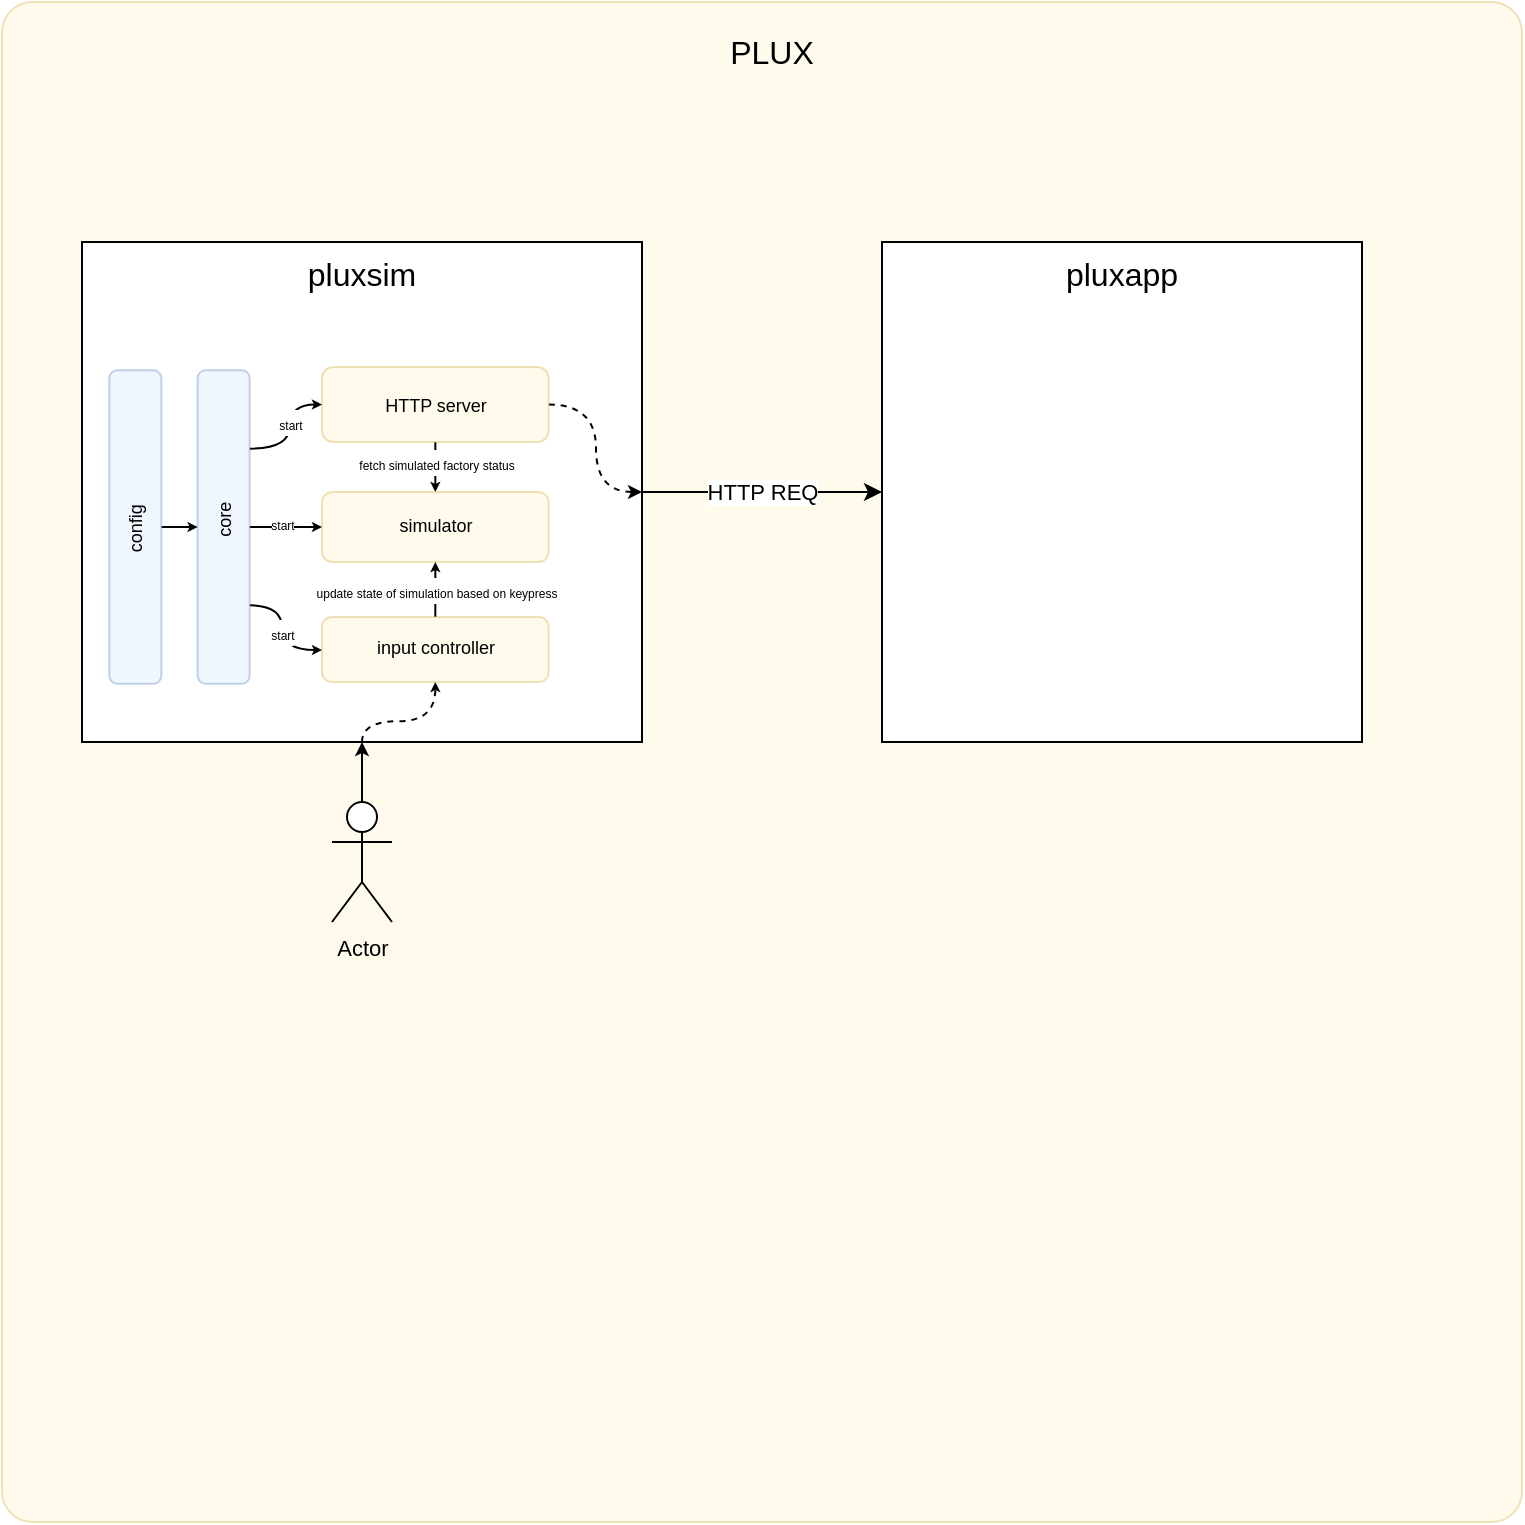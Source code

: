 <mxfile version="20.6.0" type="device"><diagram id="tv-yOtPt2f4bTg7NZrDB" name="Page-1"><mxGraphModel dx="813" dy="449" grid="1" gridSize="10" guides="1" tooltips="1" connect="1" arrows="1" fold="1" page="1" pageScale="1" pageWidth="850" pageHeight="850" math="0" shadow="0"><root><mxCell id="0"/><mxCell id="1" parent="0"/><mxCell id="d_bq2zAmsrZamB00OU60-1" value="" style="rounded=1;whiteSpace=wrap;html=1;arcSize=2;opacity=40;movable=1;resizable=1;rotatable=1;deletable=1;editable=1;connectable=1;fillColor=#fff2cc;strokeColor=#d6b656;" vertex="1" parent="1"><mxGeometry x="40" y="40" width="760" height="760" as="geometry"/></mxCell><mxCell id="d_bq2zAmsrZamB00OU60-12" value="" style="group;rounded=0;" vertex="1" connectable="0" parent="1"><mxGeometry x="80" y="160" width="280" height="250" as="geometry"/></mxCell><mxCell id="d_bq2zAmsrZamB00OU60-2" value="" style="rounded=0;whiteSpace=wrap;html=1;" vertex="1" parent="d_bq2zAmsrZamB00OU60-12"><mxGeometry width="280" height="250.0" as="geometry"/></mxCell><mxCell id="d_bq2zAmsrZamB00OU60-32" style="edgeStyle=orthogonalEdgeStyle;curved=1;rounded=0;orthogonalLoop=1;jettySize=auto;html=1;exitX=0.5;exitY=1;exitDx=0;exitDy=0;entryX=0.5;entryY=1;entryDx=0;entryDy=0;labelBackgroundColor=#FFFFFF;fontSize=11;endSize=2;dashed=1;" edge="1" parent="d_bq2zAmsrZamB00OU60-12" source="d_bq2zAmsrZamB00OU60-2" target="d_bq2zAmsrZamB00OU60-18"><mxGeometry relative="1" as="geometry"><Array as="points"><mxPoint x="140" y="239.583"/><mxPoint x="177" y="239.583"/></Array></mxGeometry></mxCell><mxCell id="d_bq2zAmsrZamB00OU60-11" value="pluxsim" style="text;html=1;strokeColor=none;fillColor=none;align=center;verticalAlign=middle;whiteSpace=wrap;rounded=0;fontSize=16;opacity=40;" vertex="1" parent="d_bq2zAmsrZamB00OU60-12"><mxGeometry x="105" width="70" height="31.25" as="geometry"/></mxCell><mxCell id="d_bq2zAmsrZamB00OU60-20" style="edgeStyle=orthogonalEdgeStyle;rounded=0;orthogonalLoop=1;jettySize=auto;html=1;exitX=1;exitY=0.5;exitDx=0;exitDy=0;entryX=1;entryY=0.5;entryDx=0;entryDy=0;labelBackgroundColor=#FFFFFF;fontSize=11;dashed=1;curved=1;endSize=4;" edge="1" parent="d_bq2zAmsrZamB00OU60-12" source="d_bq2zAmsrZamB00OU60-16" target="d_bq2zAmsrZamB00OU60-2"><mxGeometry relative="1" as="geometry"><Array as="points"><mxPoint x="257" y="81"/><mxPoint x="257" y="125"/></Array></mxGeometry></mxCell><mxCell id="d_bq2zAmsrZamB00OU60-21" value="&lt;font style=&quot;font-size: 6px;&quot;&gt;fetch simulated factory status&lt;/font&gt;" style="rounded=0;orthogonalLoop=1;jettySize=auto;html=1;exitX=0.5;exitY=1;exitDx=0;exitDy=0;entryX=0.5;entryY=0;entryDx=0;entryDy=0;labelBackgroundColor=#FFFFFF;fontSize=11;endSize=2;" edge="1" parent="d_bq2zAmsrZamB00OU60-12" source="d_bq2zAmsrZamB00OU60-16" target="d_bq2zAmsrZamB00OU60-17"><mxGeometry x="-0.2" relative="1" as="geometry"><mxPoint as="offset"/></mxGeometry></mxCell><mxCell id="d_bq2zAmsrZamB00OU60-16" value="" style="rounded=1;whiteSpace=wrap;html=1;fontSize=16;opacity=40;fillColor=#fff2cc;strokeColor=#d6b656;" vertex="1" parent="d_bq2zAmsrZamB00OU60-12"><mxGeometry x="120" y="62.5" width="113.33" height="37.5" as="geometry"/></mxCell><mxCell id="d_bq2zAmsrZamB00OU60-17" value="" style="rounded=1;whiteSpace=wrap;html=1;fontSize=16;opacity=40;fillColor=#fff2cc;strokeColor=#d6b656;" vertex="1" parent="d_bq2zAmsrZamB00OU60-12"><mxGeometry x="120" y="125" width="113.33" height="35" as="geometry"/></mxCell><mxCell id="d_bq2zAmsrZamB00OU60-22" value="&lt;font style=&quot;font-size: 6px;&quot;&gt;update state of simulation based on keypress&lt;/font&gt;" style="edgeStyle=none;rounded=0;orthogonalLoop=1;jettySize=auto;html=1;exitX=0.5;exitY=0;exitDx=0;exitDy=0;entryX=0.5;entryY=1;entryDx=0;entryDy=0;labelBackgroundColor=#FFFFFF;fontSize=11;endSize=2;" edge="1" parent="d_bq2zAmsrZamB00OU60-12" source="d_bq2zAmsrZamB00OU60-18" target="d_bq2zAmsrZamB00OU60-17"><mxGeometry relative="1" as="geometry"/></mxCell><mxCell id="d_bq2zAmsrZamB00OU60-18" value="" style="rounded=1;whiteSpace=wrap;html=1;fontSize=16;opacity=40;fillColor=#fff2cc;strokeColor=#d6b656;" vertex="1" parent="d_bq2zAmsrZamB00OU60-12"><mxGeometry x="120" y="187.5" width="113.33" height="32.5" as="geometry"/></mxCell><mxCell id="d_bq2zAmsrZamB00OU60-24" value="&lt;font style=&quot;font-size: 6px;&quot;&gt;start&lt;/font&gt;" style="edgeStyle=none;rounded=0;orthogonalLoop=1;jettySize=auto;html=1;entryX=0;entryY=0.5;entryDx=0;entryDy=0;labelBackgroundColor=#FFFFFF;fontSize=11;endSize=2;exitX=0.5;exitY=1;exitDx=0;exitDy=0;" edge="1" parent="d_bq2zAmsrZamB00OU60-12" source="d_bq2zAmsrZamB00OU60-27" target="d_bq2zAmsrZamB00OU60-17"><mxGeometry x="-0.106" y="3" relative="1" as="geometry"><mxPoint x="86.66" y="145.833" as="sourcePoint"/><mxPoint as="offset"/></mxGeometry></mxCell><mxCell id="d_bq2zAmsrZamB00OU60-26" value="&lt;font style=&quot;font-size: 6px;&quot;&gt;start&lt;/font&gt;" style="edgeStyle=orthogonalEdgeStyle;rounded=0;orthogonalLoop=1;jettySize=auto;html=1;exitX=0.25;exitY=1;exitDx=0;exitDy=0;entryX=0;entryY=0.5;entryDx=0;entryDy=0;labelBackgroundColor=#FFFFFF;fontSize=11;endSize=2;curved=1;" edge="1" parent="d_bq2zAmsrZamB00OU60-12" source="d_bq2zAmsrZamB00OU60-27" target="d_bq2zAmsrZamB00OU60-18"><mxGeometry relative="1" as="geometry"><mxPoint x="86.66" y="187.5" as="sourcePoint"/><Array as="points"><mxPoint x="100" y="182"/><mxPoint x="100" y="204"/><mxPoint x="120" y="204"/></Array></mxGeometry></mxCell><mxCell id="d_bq2zAmsrZamB00OU60-33" value="&lt;font style=&quot;font-size: 6px;&quot;&gt;start&lt;/font&gt;" style="edgeStyle=orthogonalEdgeStyle;curved=1;rounded=0;orthogonalLoop=1;jettySize=auto;html=1;exitX=0.75;exitY=1;exitDx=0;exitDy=0;labelBackgroundColor=#FFFFFF;fontSize=11;endSize=2;" edge="1" parent="d_bq2zAmsrZamB00OU60-12" source="d_bq2zAmsrZamB00OU60-27" target="d_bq2zAmsrZamB00OU60-16"><mxGeometry x="0.144" relative="1" as="geometry"><mxPoint as="offset"/></mxGeometry></mxCell><mxCell id="d_bq2zAmsrZamB00OU60-27" value="" style="rounded=1;whiteSpace=wrap;html=1;fontSize=16;opacity=40;rotation=-90;fillColor=#dae8fc;strokeColor=#6c8ebf;" vertex="1" parent="d_bq2zAmsrZamB00OU60-12"><mxGeometry x="-7.5" y="129.482" width="156.66" height="26.042" as="geometry"/></mxCell><mxCell id="d_bq2zAmsrZamB00OU60-29" style="edgeStyle=orthogonalEdgeStyle;curved=1;rounded=0;orthogonalLoop=1;jettySize=auto;html=1;exitX=0.5;exitY=1;exitDx=0;exitDy=0;entryX=0.5;entryY=0;entryDx=0;entryDy=0;labelBackgroundColor=#FFFFFF;fontSize=11;endSize=2;" edge="1" parent="d_bq2zAmsrZamB00OU60-12" source="d_bq2zAmsrZamB00OU60-28" target="d_bq2zAmsrZamB00OU60-27"><mxGeometry relative="1" as="geometry"/></mxCell><mxCell id="d_bq2zAmsrZamB00OU60-28" value="&lt;span style=&quot;font-size: 11px;&quot;&gt;&lt;br&gt;&lt;/span&gt;" style="rounded=1;whiteSpace=wrap;html=1;fontSize=16;opacity=40;rotation=-90;fillColor=#dae8fc;strokeColor=#6c8ebf;" vertex="1" parent="d_bq2zAmsrZamB00OU60-12"><mxGeometry x="-51.66" y="129.482" width="156.66" height="26.042" as="geometry"/></mxCell><mxCell id="d_bq2zAmsrZamB00OU60-34" value="&lt;font style=&quot;font-size: 9px;&quot;&gt;simulator&lt;/font&gt;" style="text;html=1;strokeColor=none;fillColor=none;align=center;verticalAlign=middle;whiteSpace=wrap;rounded=0;fontSize=16;opacity=40;" vertex="1" parent="d_bq2zAmsrZamB00OU60-12"><mxGeometry x="141.67" y="129.48" width="70" height="18.13" as="geometry"/></mxCell><mxCell id="d_bq2zAmsrZamB00OU60-35" value="&lt;font style=&quot;font-size: 9px;&quot;&gt;HTTP server&lt;/font&gt;" style="text;html=1;strokeColor=none;fillColor=none;align=center;verticalAlign=middle;whiteSpace=wrap;rounded=0;fontSize=16;opacity=40;" vertex="1" parent="d_bq2zAmsrZamB00OU60-12"><mxGeometry x="141.67" y="70.18" width="70" height="18.13" as="geometry"/></mxCell><mxCell id="d_bq2zAmsrZamB00OU60-36" value="&lt;font style=&quot;font-size: 9px;&quot;&gt;input controller&lt;/font&gt;" style="text;html=1;strokeColor=none;fillColor=none;align=center;verticalAlign=middle;whiteSpace=wrap;rounded=0;fontSize=16;opacity=40;" vertex="1" parent="d_bq2zAmsrZamB00OU60-12"><mxGeometry x="141.66" y="190.69" width="70" height="18.13" as="geometry"/></mxCell><mxCell id="d_bq2zAmsrZamB00OU60-37" value="&lt;font style=&quot;font-size: 9px;&quot;&gt;core&lt;/font&gt;" style="text;html=1;strokeColor=none;fillColor=none;align=center;verticalAlign=middle;whiteSpace=wrap;rounded=0;fontSize=16;opacity=40;rotation=-90;" vertex="1" parent="d_bq2zAmsrZamB00OU60-12"><mxGeometry x="33.09" y="134.74" width="70" height="7.61" as="geometry"/></mxCell><mxCell id="d_bq2zAmsrZamB00OU60-38" value="&lt;font style=&quot;font-size: 9px;&quot;&gt;config&lt;/font&gt;" style="text;html=1;strokeColor=none;fillColor=none;align=center;verticalAlign=middle;whiteSpace=wrap;rounded=0;fontSize=16;opacity=40;rotation=-90;" vertex="1" parent="d_bq2zAmsrZamB00OU60-12"><mxGeometry x="-11.33" y="139.75" width="70" height="7.5" as="geometry"/></mxCell><mxCell id="d_bq2zAmsrZamB00OU60-10" value="&lt;font style=&quot;font-size: 16px;&quot;&gt;PLUX&lt;/font&gt;" style="text;html=1;strokeColor=none;fillColor=none;align=center;verticalAlign=middle;whiteSpace=wrap;rounded=0;opacity=40;" vertex="1" parent="1"><mxGeometry x="395" y="50" width="60" height="30" as="geometry"/></mxCell><mxCell id="d_bq2zAmsrZamB00OU60-13" value="" style="group" vertex="1" connectable="0" parent="1"><mxGeometry x="480" y="160" width="240" height="250" as="geometry"/></mxCell><mxCell id="d_bq2zAmsrZamB00OU60-14" value="" style="rounded=0;whiteSpace=wrap;html=1;" vertex="1" parent="d_bq2zAmsrZamB00OU60-13"><mxGeometry width="240" height="250.0" as="geometry"/></mxCell><mxCell id="d_bq2zAmsrZamB00OU60-15" value="pluxapp" style="text;html=1;strokeColor=none;fillColor=none;align=center;verticalAlign=middle;whiteSpace=wrap;rounded=0;fontSize=16;opacity=40;" vertex="1" parent="d_bq2zAmsrZamB00OU60-13"><mxGeometry x="90" width="60" height="31.25" as="geometry"/></mxCell><mxCell id="d_bq2zAmsrZamB00OU60-19" value="HTTP REQ" style="edgeStyle=orthogonalEdgeStyle;rounded=0;orthogonalLoop=1;jettySize=auto;html=1;exitX=1;exitY=0.5;exitDx=0;exitDy=0;labelBackgroundColor=#FFFFFF;fontSize=11;" edge="1" parent="1" source="d_bq2zAmsrZamB00OU60-2" target="d_bq2zAmsrZamB00OU60-14"><mxGeometry relative="1" as="geometry"/></mxCell><mxCell id="d_bq2zAmsrZamB00OU60-31" style="edgeStyle=orthogonalEdgeStyle;curved=1;rounded=0;orthogonalLoop=1;jettySize=auto;html=1;entryX=0.5;entryY=1;entryDx=0;entryDy=0;labelBackgroundColor=#FFFFFF;fontSize=11;endSize=4;" edge="1" parent="1" source="d_bq2zAmsrZamB00OU60-30" target="d_bq2zAmsrZamB00OU60-2"><mxGeometry relative="1" as="geometry"/></mxCell><mxCell id="d_bq2zAmsrZamB00OU60-30" value="Actor" style="shape=umlActor;verticalLabelPosition=bottom;verticalAlign=top;html=1;outlineConnect=0;rounded=1;fontSize=11;" vertex="1" parent="1"><mxGeometry x="205" y="440" width="30" height="60" as="geometry"/></mxCell></root></mxGraphModel></diagram></mxfile>